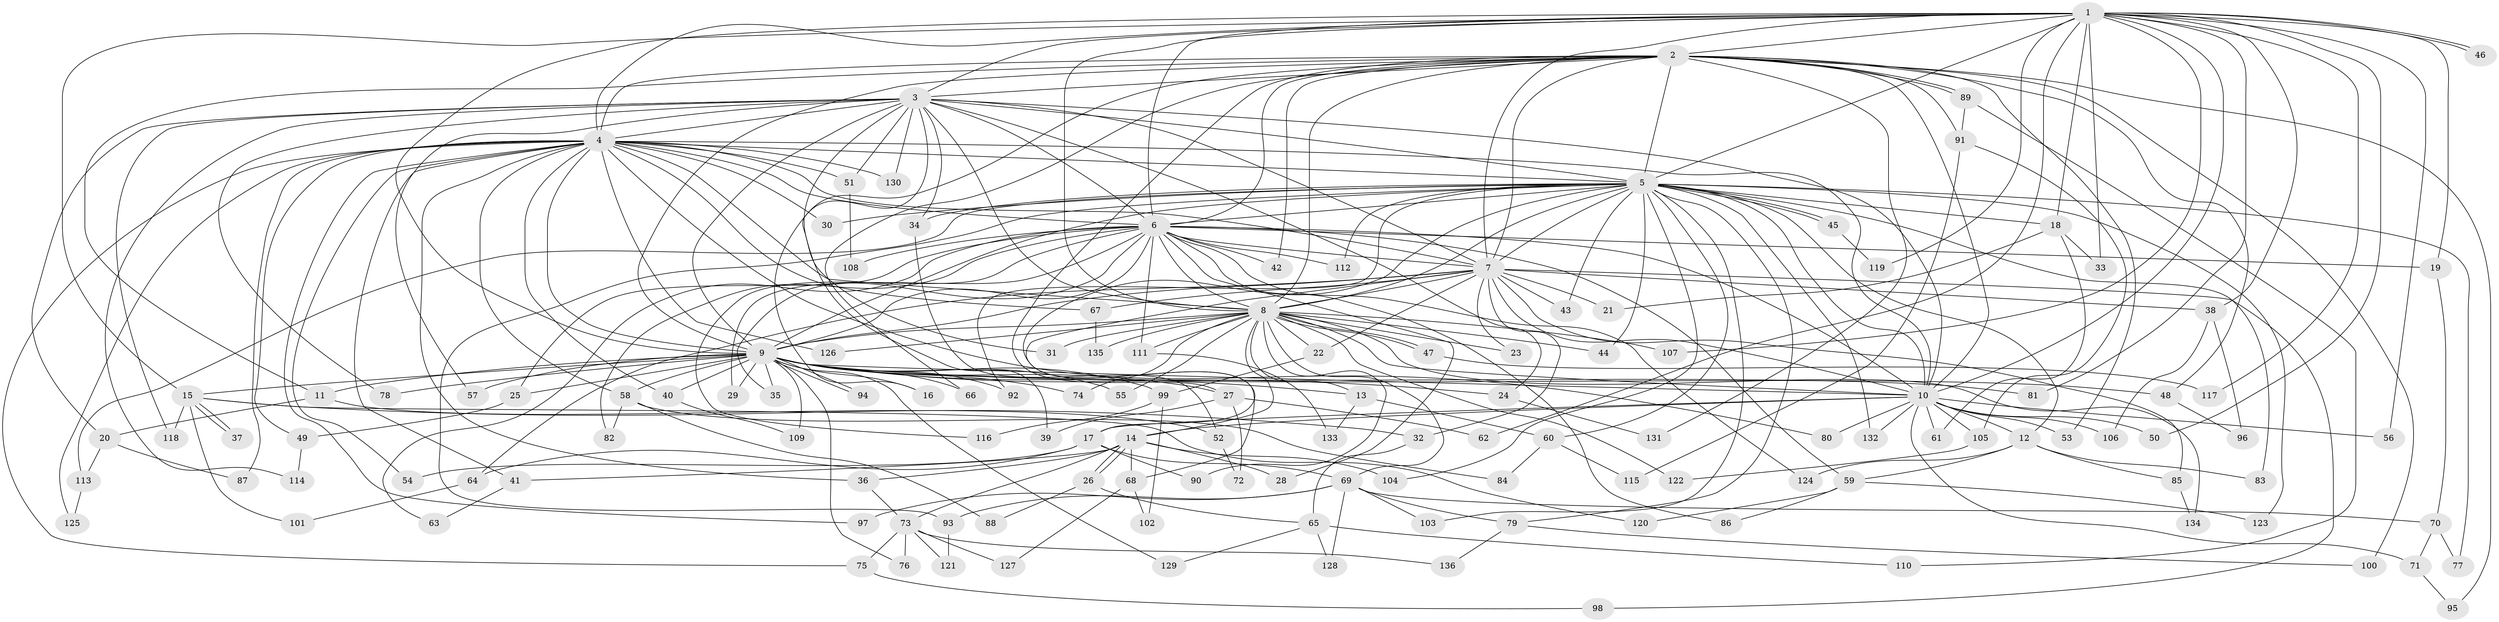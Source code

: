 // coarse degree distribution, {22: 0.014705882352941176, 27: 0.014705882352941176, 29: 0.014705882352941176, 1: 0.16176470588235295, 2: 0.6470588235294118, 3: 0.029411764705882353, 5: 0.014705882352941176, 6: 0.014705882352941176, 4: 0.04411764705882353, 9: 0.014705882352941176, 14: 0.014705882352941176, 21: 0.014705882352941176}
// Generated by graph-tools (version 1.1) at 2025/49/03/04/25 21:49:12]
// undirected, 136 vertices, 297 edges
graph export_dot {
graph [start="1"]
  node [color=gray90,style=filled];
  1;
  2;
  3;
  4;
  5;
  6;
  7;
  8;
  9;
  10;
  11;
  12;
  13;
  14;
  15;
  16;
  17;
  18;
  19;
  20;
  21;
  22;
  23;
  24;
  25;
  26;
  27;
  28;
  29;
  30;
  31;
  32;
  33;
  34;
  35;
  36;
  37;
  38;
  39;
  40;
  41;
  42;
  43;
  44;
  45;
  46;
  47;
  48;
  49;
  50;
  51;
  52;
  53;
  54;
  55;
  56;
  57;
  58;
  59;
  60;
  61;
  62;
  63;
  64;
  65;
  66;
  67;
  68;
  69;
  70;
  71;
  72;
  73;
  74;
  75;
  76;
  77;
  78;
  79;
  80;
  81;
  82;
  83;
  84;
  85;
  86;
  87;
  88;
  89;
  90;
  91;
  92;
  93;
  94;
  95;
  96;
  97;
  98;
  99;
  100;
  101;
  102;
  103;
  104;
  105;
  106;
  107;
  108;
  109;
  110;
  111;
  112;
  113;
  114;
  115;
  116;
  117;
  118;
  119;
  120;
  121;
  122;
  123;
  124;
  125;
  126;
  127;
  128;
  129;
  130;
  131;
  132;
  133;
  134;
  135;
  136;
  1 -- 2;
  1 -- 3;
  1 -- 4;
  1 -- 5;
  1 -- 6;
  1 -- 7;
  1 -- 8;
  1 -- 9;
  1 -- 10;
  1 -- 15;
  1 -- 18;
  1 -- 19;
  1 -- 33;
  1 -- 38;
  1 -- 46;
  1 -- 46;
  1 -- 50;
  1 -- 56;
  1 -- 62;
  1 -- 81;
  1 -- 107;
  1 -- 117;
  1 -- 119;
  2 -- 3;
  2 -- 4;
  2 -- 5;
  2 -- 6;
  2 -- 7;
  2 -- 8;
  2 -- 9;
  2 -- 10;
  2 -- 11;
  2 -- 16;
  2 -- 27;
  2 -- 42;
  2 -- 48;
  2 -- 53;
  2 -- 66;
  2 -- 89;
  2 -- 89;
  2 -- 91;
  2 -- 95;
  2 -- 100;
  2 -- 131;
  3 -- 4;
  3 -- 5;
  3 -- 6;
  3 -- 7;
  3 -- 8;
  3 -- 9;
  3 -- 10;
  3 -- 20;
  3 -- 24;
  3 -- 31;
  3 -- 34;
  3 -- 39;
  3 -- 51;
  3 -- 57;
  3 -- 78;
  3 -- 114;
  3 -- 118;
  3 -- 130;
  4 -- 5;
  4 -- 6;
  4 -- 7;
  4 -- 8;
  4 -- 9;
  4 -- 10;
  4 -- 30;
  4 -- 36;
  4 -- 40;
  4 -- 41;
  4 -- 49;
  4 -- 51;
  4 -- 54;
  4 -- 58;
  4 -- 67;
  4 -- 75;
  4 -- 80;
  4 -- 87;
  4 -- 97;
  4 -- 125;
  4 -- 126;
  4 -- 130;
  5 -- 6;
  5 -- 7;
  5 -- 8;
  5 -- 9;
  5 -- 10;
  5 -- 12;
  5 -- 18;
  5 -- 30;
  5 -- 34;
  5 -- 43;
  5 -- 44;
  5 -- 45;
  5 -- 45;
  5 -- 60;
  5 -- 68;
  5 -- 77;
  5 -- 79;
  5 -- 83;
  5 -- 92;
  5 -- 93;
  5 -- 103;
  5 -- 104;
  5 -- 112;
  5 -- 113;
  5 -- 123;
  5 -- 132;
  6 -- 7;
  6 -- 8;
  6 -- 9;
  6 -- 10;
  6 -- 19;
  6 -- 25;
  6 -- 28;
  6 -- 29;
  6 -- 35;
  6 -- 42;
  6 -- 59;
  6 -- 63;
  6 -- 82;
  6 -- 86;
  6 -- 108;
  6 -- 111;
  6 -- 112;
  6 -- 116;
  6 -- 124;
  7 -- 8;
  7 -- 9;
  7 -- 10;
  7 -- 17;
  7 -- 21;
  7 -- 22;
  7 -- 23;
  7 -- 32;
  7 -- 38;
  7 -- 43;
  7 -- 64;
  7 -- 67;
  7 -- 85;
  7 -- 98;
  8 -- 9;
  8 -- 10;
  8 -- 13;
  8 -- 14;
  8 -- 22;
  8 -- 23;
  8 -- 31;
  8 -- 44;
  8 -- 47;
  8 -- 47;
  8 -- 55;
  8 -- 69;
  8 -- 74;
  8 -- 90;
  8 -- 107;
  8 -- 111;
  8 -- 122;
  8 -- 126;
  8 -- 134;
  8 -- 135;
  9 -- 10;
  9 -- 11;
  9 -- 13;
  9 -- 15;
  9 -- 16;
  9 -- 24;
  9 -- 25;
  9 -- 27;
  9 -- 29;
  9 -- 35;
  9 -- 40;
  9 -- 48;
  9 -- 55;
  9 -- 57;
  9 -- 58;
  9 -- 66;
  9 -- 74;
  9 -- 76;
  9 -- 78;
  9 -- 81;
  9 -- 92;
  9 -- 94;
  9 -- 94;
  9 -- 99;
  9 -- 109;
  9 -- 129;
  10 -- 12;
  10 -- 14;
  10 -- 17;
  10 -- 50;
  10 -- 53;
  10 -- 56;
  10 -- 61;
  10 -- 71;
  10 -- 80;
  10 -- 105;
  10 -- 106;
  10 -- 132;
  11 -- 20;
  11 -- 52;
  12 -- 59;
  12 -- 83;
  12 -- 85;
  12 -- 124;
  13 -- 60;
  13 -- 133;
  14 -- 26;
  14 -- 26;
  14 -- 28;
  14 -- 36;
  14 -- 41;
  14 -- 68;
  14 -- 73;
  14 -- 104;
  15 -- 32;
  15 -- 37;
  15 -- 37;
  15 -- 101;
  15 -- 118;
  15 -- 120;
  17 -- 54;
  17 -- 64;
  17 -- 69;
  17 -- 90;
  18 -- 21;
  18 -- 33;
  18 -- 61;
  19 -- 70;
  20 -- 87;
  20 -- 113;
  22 -- 99;
  24 -- 131;
  25 -- 49;
  26 -- 65;
  26 -- 88;
  27 -- 39;
  27 -- 62;
  27 -- 72;
  32 -- 65;
  34 -- 52;
  36 -- 73;
  38 -- 96;
  38 -- 106;
  40 -- 109;
  41 -- 63;
  45 -- 119;
  47 -- 117;
  48 -- 96;
  49 -- 114;
  51 -- 108;
  52 -- 72;
  58 -- 82;
  58 -- 84;
  58 -- 88;
  59 -- 86;
  59 -- 120;
  59 -- 123;
  60 -- 84;
  60 -- 115;
  64 -- 101;
  65 -- 110;
  65 -- 128;
  65 -- 129;
  67 -- 135;
  68 -- 102;
  68 -- 127;
  69 -- 70;
  69 -- 79;
  69 -- 93;
  69 -- 97;
  69 -- 103;
  69 -- 128;
  70 -- 71;
  70 -- 77;
  71 -- 95;
  73 -- 75;
  73 -- 76;
  73 -- 121;
  73 -- 127;
  73 -- 136;
  75 -- 98;
  79 -- 100;
  79 -- 136;
  85 -- 134;
  89 -- 91;
  89 -- 110;
  91 -- 105;
  91 -- 115;
  93 -- 121;
  99 -- 102;
  99 -- 116;
  105 -- 122;
  111 -- 133;
  113 -- 125;
}
